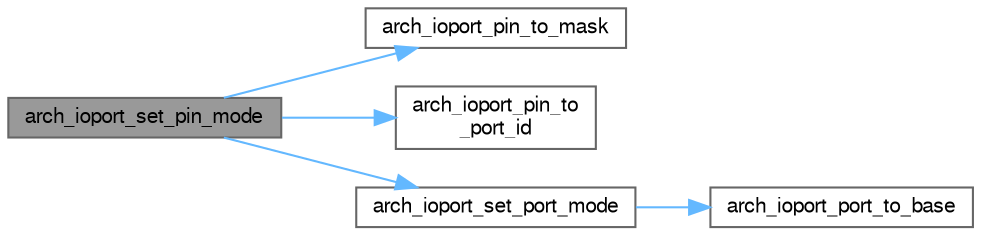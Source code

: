digraph "arch_ioport_set_pin_mode"
{
 // LATEX_PDF_SIZE
  bgcolor="transparent";
  edge [fontname=FreeSans,fontsize=10,labelfontname=FreeSans,labelfontsize=10];
  node [fontname=FreeSans,fontsize=10,shape=box,height=0.2,width=0.4];
  rankdir="LR";
  Node1 [label="arch_ioport_set_pin_mode",height=0.2,width=0.4,color="gray40", fillcolor="grey60", style="filled", fontcolor="black",tooltip=" "];
  Node1 -> Node2 [color="steelblue1",style="solid"];
  Node2 [label="arch_ioport_pin_to_mask",height=0.2,width=0.4,color="grey40", fillcolor="white", style="filled",URL="$ioport__pio_8h.html#a69fd7bdfb41664b749080e509798165e",tooltip=" "];
  Node1 -> Node3 [color="steelblue1",style="solid"];
  Node3 [label="arch_ioport_pin_to\l_port_id",height=0.2,width=0.4,color="grey40", fillcolor="white", style="filled",URL="$ioport__pio_8h.html#a17ab9c7be3b9b2674e7668b6a083d191",tooltip=" "];
  Node1 -> Node4 [color="steelblue1",style="solid"];
  Node4 [label="arch_ioport_set_port_mode",height=0.2,width=0.4,color="grey40", fillcolor="white", style="filled",URL="$ioport__pio_8h.html#a6739905dc552d38327247c322dc5b2a3",tooltip=" "];
  Node4 -> Node5 [color="steelblue1",style="solid"];
  Node5 [label="arch_ioport_port_to_base",height=0.2,width=0.4,color="grey40", fillcolor="white", style="filled",URL="$ioport__pio_8h.html#ac2b01a65bf5686910b77f6b606497df2",tooltip=" "];
}
